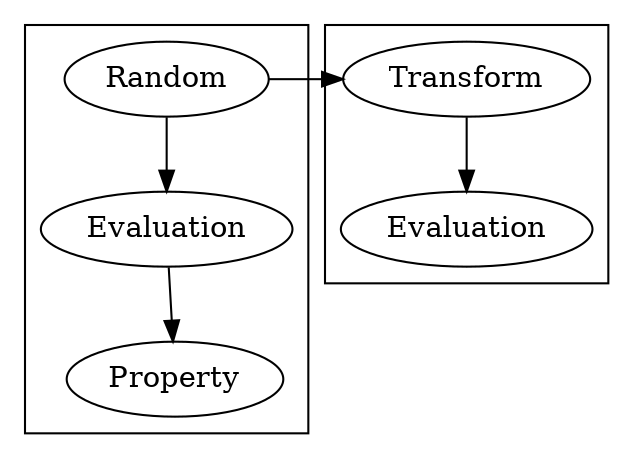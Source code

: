 digraph {
    subgraph cluster_0 {
        Input[label="Random"]
        Evaluation
        Analysis[label="Property"]
    }

    subgraph cluster_1 {
        Input2[label="Transform"]
        Evaluation2[label="Evaluation"]
    }

    Input -> Input2[constraint=false]
    Input2 -> Evaluation2

    Input -> Evaluation
    Evaluation -> Analysis
    Evaluation2 -> Analysis[style=invis]
}
